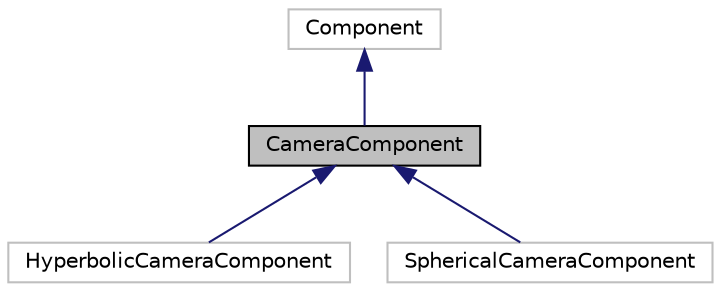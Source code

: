 digraph "CameraComponent"
{
 // LATEX_PDF_SIZE
  edge [fontname="Helvetica",fontsize="10",labelfontname="Helvetica",labelfontsize="10"];
  node [fontname="Helvetica",fontsize="10",shape=record];
  Node1 [label="CameraComponent",height=0.2,width=0.4,color="black", fillcolor="grey75", style="filled", fontcolor="black",tooltip=" "];
  Node2 -> Node1 [dir="back",color="midnightblue",fontsize="10",style="solid"];
  Node2 [label="Component",height=0.2,width=0.4,color="grey75", fillcolor="white", style="filled",URL="$class_component.html",tooltip=" "];
  Node1 -> Node3 [dir="back",color="midnightblue",fontsize="10",style="solid"];
  Node3 [label="HyperbolicCameraComponent",height=0.2,width=0.4,color="grey75", fillcolor="white", style="filled",URL="$class_hyperbolic_camera_component.html",tooltip=" "];
  Node1 -> Node4 [dir="back",color="midnightblue",fontsize="10",style="solid"];
  Node4 [label="SphericalCameraComponent",height=0.2,width=0.4,color="grey75", fillcolor="white", style="filled",URL="$class_spherical_camera_component.html",tooltip=" "];
}
